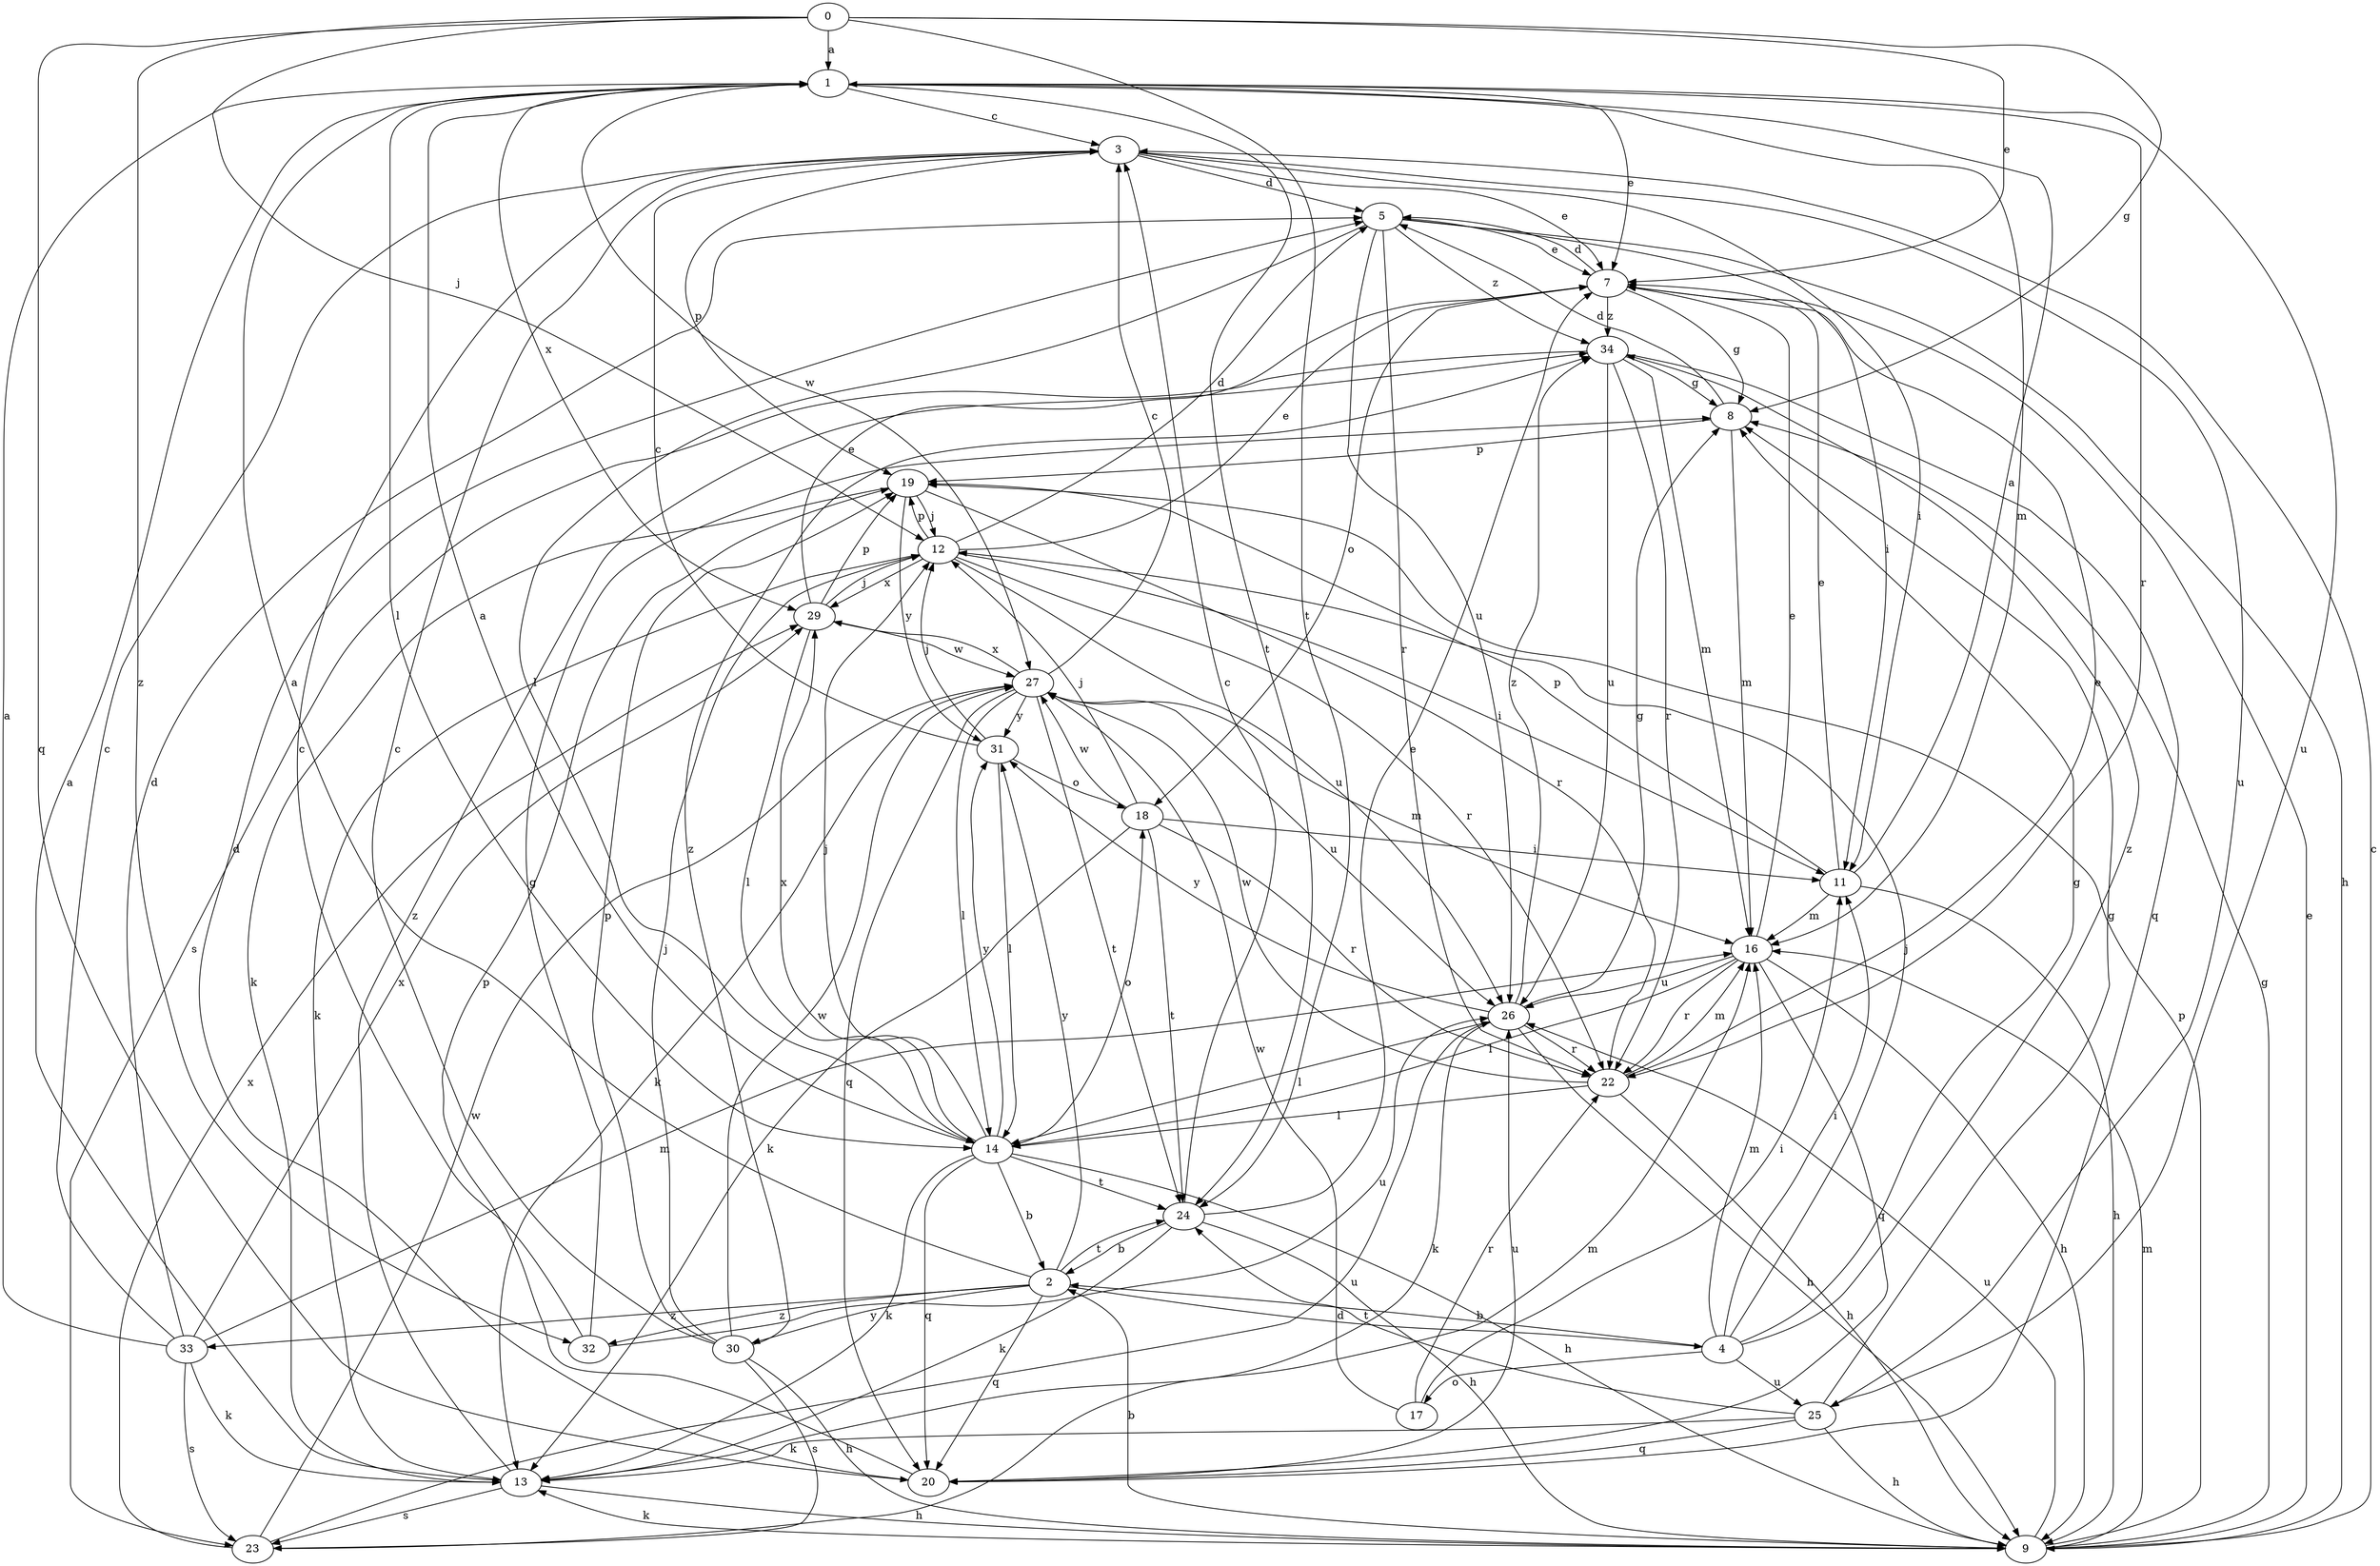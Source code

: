 strict digraph  {
0;
1;
2;
3;
4;
5;
7;
8;
9;
11;
12;
13;
14;
16;
17;
18;
19;
20;
22;
23;
24;
25;
26;
27;
29;
30;
31;
32;
33;
34;
0 -> 1  [label=a];
0 -> 7  [label=e];
0 -> 8  [label=g];
0 -> 12  [label=j];
0 -> 20  [label=q];
0 -> 24  [label=t];
0 -> 32  [label=z];
1 -> 3  [label=c];
1 -> 7  [label=e];
1 -> 14  [label=l];
1 -> 16  [label=m];
1 -> 22  [label=r];
1 -> 24  [label=t];
1 -> 25  [label=u];
1 -> 27  [label=w];
1 -> 29  [label=x];
2 -> 1  [label=a];
2 -> 4  [label=d];
2 -> 20  [label=q];
2 -> 24  [label=t];
2 -> 30  [label=y];
2 -> 31  [label=y];
2 -> 32  [label=z];
2 -> 33  [label=z];
3 -> 5  [label=d];
3 -> 7  [label=e];
3 -> 11  [label=i];
3 -> 19  [label=p];
3 -> 25  [label=u];
4 -> 2  [label=b];
4 -> 8  [label=g];
4 -> 11  [label=i];
4 -> 12  [label=j];
4 -> 16  [label=m];
4 -> 17  [label=o];
4 -> 25  [label=u];
4 -> 34  [label=z];
5 -> 7  [label=e];
5 -> 9  [label=h];
5 -> 11  [label=i];
5 -> 14  [label=l];
5 -> 22  [label=r];
5 -> 26  [label=u];
5 -> 34  [label=z];
7 -> 5  [label=d];
7 -> 8  [label=g];
7 -> 18  [label=o];
7 -> 34  [label=z];
8 -> 5  [label=d];
8 -> 16  [label=m];
8 -> 19  [label=p];
9 -> 2  [label=b];
9 -> 3  [label=c];
9 -> 7  [label=e];
9 -> 8  [label=g];
9 -> 13  [label=k];
9 -> 16  [label=m];
9 -> 19  [label=p];
9 -> 26  [label=u];
11 -> 1  [label=a];
11 -> 7  [label=e];
11 -> 9  [label=h];
11 -> 16  [label=m];
11 -> 19  [label=p];
12 -> 5  [label=d];
12 -> 7  [label=e];
12 -> 11  [label=i];
12 -> 13  [label=k];
12 -> 19  [label=p];
12 -> 22  [label=r];
12 -> 26  [label=u];
12 -> 29  [label=x];
13 -> 1  [label=a];
13 -> 9  [label=h];
13 -> 23  [label=s];
13 -> 34  [label=z];
14 -> 1  [label=a];
14 -> 2  [label=b];
14 -> 9  [label=h];
14 -> 12  [label=j];
14 -> 13  [label=k];
14 -> 18  [label=o];
14 -> 20  [label=q];
14 -> 24  [label=t];
14 -> 29  [label=x];
14 -> 31  [label=y];
16 -> 7  [label=e];
16 -> 9  [label=h];
16 -> 14  [label=l];
16 -> 20  [label=q];
16 -> 22  [label=r];
16 -> 26  [label=u];
17 -> 11  [label=i];
17 -> 22  [label=r];
17 -> 27  [label=w];
18 -> 11  [label=i];
18 -> 12  [label=j];
18 -> 13  [label=k];
18 -> 22  [label=r];
18 -> 24  [label=t];
18 -> 27  [label=w];
19 -> 12  [label=j];
19 -> 13  [label=k];
19 -> 22  [label=r];
19 -> 31  [label=y];
20 -> 5  [label=d];
20 -> 19  [label=p];
20 -> 26  [label=u];
22 -> 7  [label=e];
22 -> 9  [label=h];
22 -> 14  [label=l];
22 -> 16  [label=m];
22 -> 27  [label=w];
23 -> 16  [label=m];
23 -> 26  [label=u];
23 -> 27  [label=w];
23 -> 29  [label=x];
24 -> 2  [label=b];
24 -> 3  [label=c];
24 -> 7  [label=e];
24 -> 9  [label=h];
24 -> 13  [label=k];
25 -> 8  [label=g];
25 -> 9  [label=h];
25 -> 13  [label=k];
25 -> 20  [label=q];
25 -> 24  [label=t];
26 -> 8  [label=g];
26 -> 9  [label=h];
26 -> 13  [label=k];
26 -> 14  [label=l];
26 -> 22  [label=r];
26 -> 31  [label=y];
26 -> 34  [label=z];
27 -> 3  [label=c];
27 -> 13  [label=k];
27 -> 14  [label=l];
27 -> 16  [label=m];
27 -> 20  [label=q];
27 -> 24  [label=t];
27 -> 26  [label=u];
27 -> 29  [label=x];
27 -> 31  [label=y];
29 -> 7  [label=e];
29 -> 12  [label=j];
29 -> 14  [label=l];
29 -> 19  [label=p];
29 -> 27  [label=w];
30 -> 3  [label=c];
30 -> 9  [label=h];
30 -> 12  [label=j];
30 -> 19  [label=p];
30 -> 23  [label=s];
30 -> 27  [label=w];
30 -> 34  [label=z];
31 -> 3  [label=c];
31 -> 12  [label=j];
31 -> 14  [label=l];
31 -> 18  [label=o];
32 -> 3  [label=c];
32 -> 8  [label=g];
32 -> 26  [label=u];
33 -> 1  [label=a];
33 -> 3  [label=c];
33 -> 5  [label=d];
33 -> 13  [label=k];
33 -> 16  [label=m];
33 -> 23  [label=s];
33 -> 29  [label=x];
34 -> 8  [label=g];
34 -> 16  [label=m];
34 -> 20  [label=q];
34 -> 22  [label=r];
34 -> 23  [label=s];
34 -> 26  [label=u];
}
